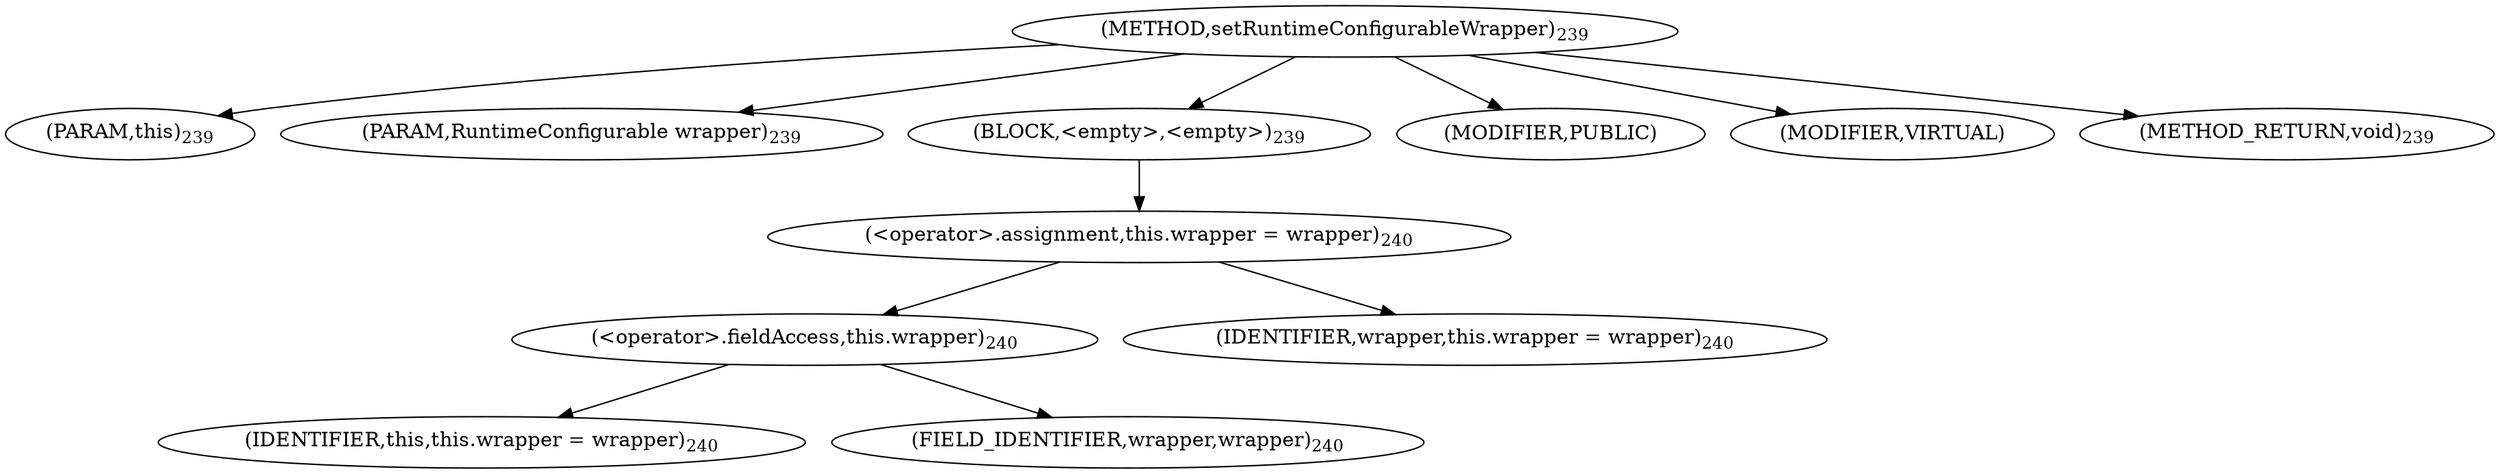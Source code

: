 digraph "setRuntimeConfigurableWrapper" {  
"243" [label = <(METHOD,setRuntimeConfigurableWrapper)<SUB>239</SUB>> ]
"15" [label = <(PARAM,this)<SUB>239</SUB>> ]
"244" [label = <(PARAM,RuntimeConfigurable wrapper)<SUB>239</SUB>> ]
"245" [label = <(BLOCK,&lt;empty&gt;,&lt;empty&gt;)<SUB>239</SUB>> ]
"246" [label = <(&lt;operator&gt;.assignment,this.wrapper = wrapper)<SUB>240</SUB>> ]
"247" [label = <(&lt;operator&gt;.fieldAccess,this.wrapper)<SUB>240</SUB>> ]
"14" [label = <(IDENTIFIER,this,this.wrapper = wrapper)<SUB>240</SUB>> ]
"248" [label = <(FIELD_IDENTIFIER,wrapper,wrapper)<SUB>240</SUB>> ]
"249" [label = <(IDENTIFIER,wrapper,this.wrapper = wrapper)<SUB>240</SUB>> ]
"250" [label = <(MODIFIER,PUBLIC)> ]
"251" [label = <(MODIFIER,VIRTUAL)> ]
"252" [label = <(METHOD_RETURN,void)<SUB>239</SUB>> ]
  "243" -> "15" 
  "243" -> "244" 
  "243" -> "245" 
  "243" -> "250" 
  "243" -> "251" 
  "243" -> "252" 
  "245" -> "246" 
  "246" -> "247" 
  "246" -> "249" 
  "247" -> "14" 
  "247" -> "248" 
}
